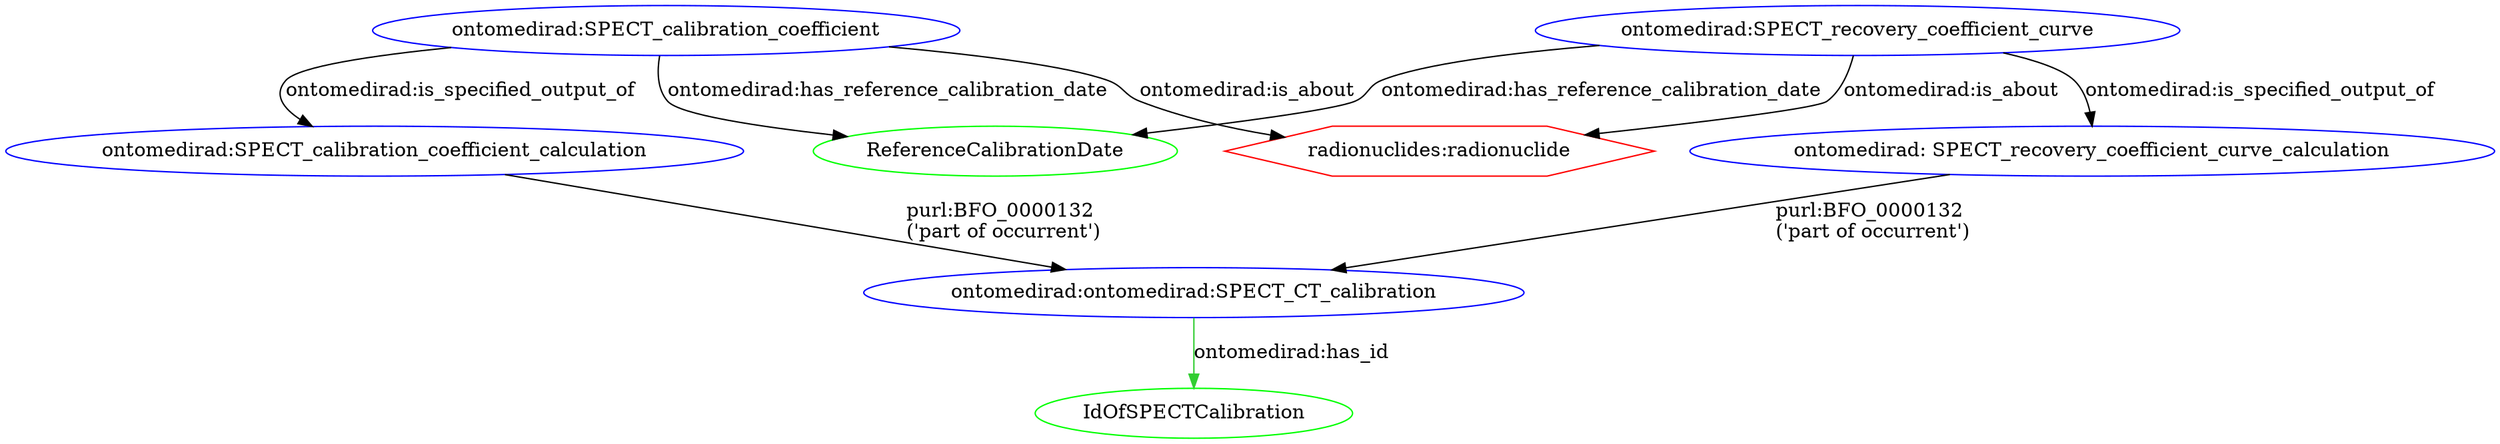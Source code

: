 digraph G {

// DEFINITION of NODES
	SPECTCalibration [label="ontomedirad:ontomedirad:SPECT_CT_calibration"] [color = "blue"];
	CalibrationCoefficient [label="ontomedirad:SPECT_calibration_coefficient"] [color = "blue"];
	CalibrationCoefficientCalculation [label="ontomedirad:SPECT_calibration_coefficient_calculation"] [color = "blue"];
	ReferenceCalibrationDate [color = "green"];
	Radionuclide [label="radionuclides:radionuclide"] [color = "red"][shape = hexagon];
	RecoveryCoefficientCurve [label="ontomedirad:SPECT_recovery_coefficient_curve"] [color = "blue"];
	RecoveryCoefficientCurveCalculation [label="ontomedirad: SPECT_recovery_coefficient_curve_calculation"] [color = "blue"];
	IdOfSPECTCalibration [color = "green"];

// DEFINITION of EDGES


	CalibrationCoefficient -> CalibrationCoefficientCalculation [label="ontomedirad:is_specified_output_of"];
	CalibrationCoefficientCalculation -> SPECTCalibration [label="purl:BFO_0000132 \l('part of occurrent')"];
	CalibrationCoefficient -> ReferenceCalibrationDate [label="ontomedirad:has_reference_calibration_date"];
	CalibrationCoefficient -> Radionuclide [label="ontomedirad:is_about"];
	RecoveryCoefficientCurve -> RecoveryCoefficientCurveCalculation [label="ontomedirad:is_specified_output_of"];
	RecoveryCoefficientCurveCalculation -> SPECTCalibration [label="purl:BFO_0000132 \l('part of occurrent')"];
	RecoveryCoefficientCurve -> ReferenceCalibrationDate [label="ontomedirad:has_reference_calibration_date"];
	RecoveryCoefficientCurve -> Radionuclide [label="ontomedirad:is_about"];
	SPECTCalibration -> IdOfSPECTCalibration [label="ontomedirad:has_id"] [color="limegreen"];
}
